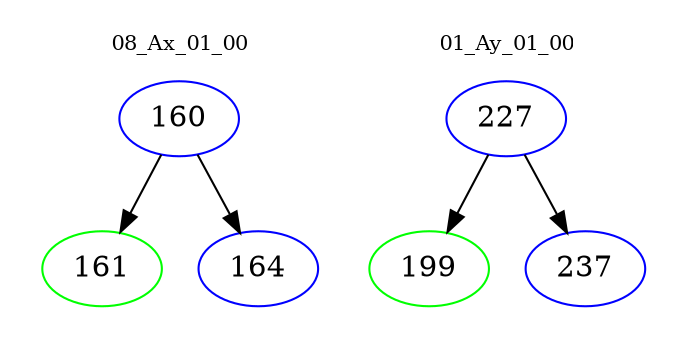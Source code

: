 digraph{
subgraph cluster_0 {
color = white
label = "08_Ax_01_00";
fontsize=10;
T0_160 [label="160", color="blue"]
T0_160 -> T0_161 [color="black"]
T0_161 [label="161", color="green"]
T0_160 -> T0_164 [color="black"]
T0_164 [label="164", color="blue"]
}
subgraph cluster_1 {
color = white
label = "01_Ay_01_00";
fontsize=10;
T1_227 [label="227", color="blue"]
T1_227 -> T1_199 [color="black"]
T1_199 [label="199", color="green"]
T1_227 -> T1_237 [color="black"]
T1_237 [label="237", color="blue"]
}
}

